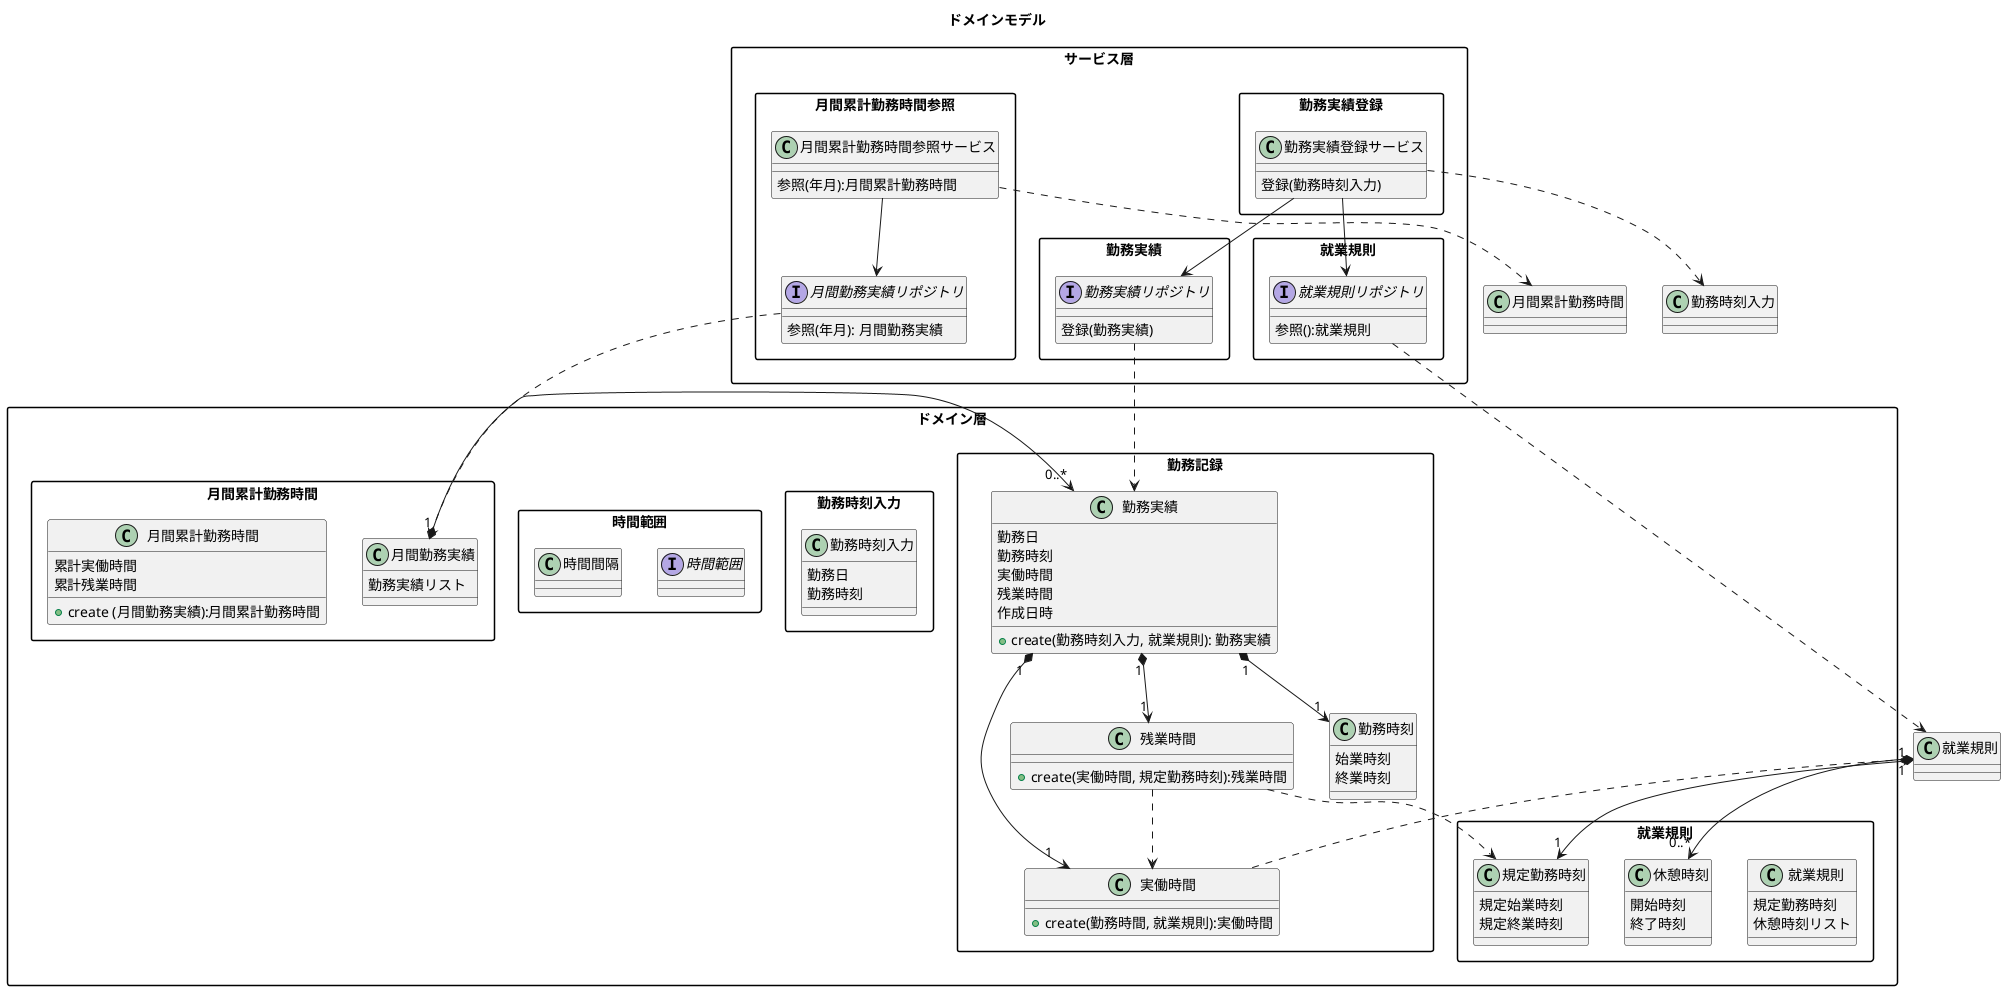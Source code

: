 @startuml kintai
skinparam PackageStyle rectangle
title ドメインモデル


package サービス層 {
  package 勤務実績 as サービス_勤務実績 {
    interface 勤務実績リポジトリ {
      登録(勤務実績)
    }
  }
  package 勤務実績登録 {
    class 勤務実績登録サービス {
      登録(勤務時刻入力)
    }
  }

  package 就業規則 as サービス{
    interface 就業規則リポジトリ {
      参照():就業規則
    }
  }

  package 月間累計勤務時間参照 {
    class 月間累計勤務時間参照サービス {
      参照(年月):月間累計勤務時間
    }

    interface 月間勤務実績リポジトリ {
      参照(年月): 月間勤務実績
    }
  }
}

package ドメイン層 {
  ' package 勤怠情報 {
  package 勤務記録 {

    class 勤務時刻 {
      始業時刻
      終業時刻
    }

    class 勤務実績 {
      勤務日
      勤務時刻
      実働時間
      残業時間
      作成日時
      + create(勤務時刻入力, 就業規則): 勤務実績
    }

    class 実働時間 {
      + create(勤務時間, 就業規則):実働時間
    }

    class 残業時間 {
      + create(実働時間, 規定勤務時刻):残業時間
    }
  }

  package 就業規則 {
    class 就業規則 {
      規定勤務時刻
      休憩時刻リスト
    }

    class 規定勤務時刻 {
      規定始業時刻
      規定終業時刻
    }

    class 休憩時刻 {
      開始時刻
      終了時刻
    }

  }

  package 勤務時刻入力 {
    class 勤務時刻入力 {
      勤務日
      勤務時刻
    }
  }

  package 時間範囲 {
    interface 時間範囲 {}
    class 時間間隔 {} 
  }
  ' package 累計勤務時間{

  '   class 累計勤務時間 {
  '     累計実働時間
  '     累計残業時間
  '     + create(勤務実績リスト):累計勤務時間
  '   }

  '   class 累計実働時間 {}
  '   class 累計残業時間 {}
  ' }

  package 月間累計勤務時間{
    class 月間累計勤務時間 {
      累計実働時間
      累計残業時間
      + create (月間勤務実績):月間累計勤務時間
    }

    class 月間勤務実績 {
      勤務実績リスト
    }
  }

}


勤務実績登録サービス ..> 勤務時刻入力
勤務実績登録サービス --> 勤務実績リポジトリ
勤務実績リポジトリ ..> 勤務実績

勤務実績登録サービス --> 就業規則リポジトリ
就業規則リポジトリ ..> 就業規則

勤務実績 "1" *--> "1" 実働時間
勤務実績 "1" *--> "1" 残業時間
勤務実績 "1" *--> "1" 勤務時刻 

月間累計勤務時間参照サービス ..> 月間累計勤務時間 
月間勤務実績リポジトリ ..> 月間勤務実績 
月間累計勤務時間参照サービス --> 月間勤務実績リポジトリ
' 累計勤務時間 "1" *--> "1" 累計実働時間
' 累計勤務時間 "1" *--> "1" 累計残業時間

' 月間累計勤務時間 "1" *--> "1" 累計勤務時間 
月間勤務実績 "1" *--r> "0..*" 勤務実績

就業規則 "1" *--> "0..*" 休憩時刻
就業規則 "1" *--> "1" 規定勤務時刻 

実働時間 ..l> 就業規則
残業時間 ..> 実働時間 
残業時間 ..> 規定勤務時刻

@enduml
